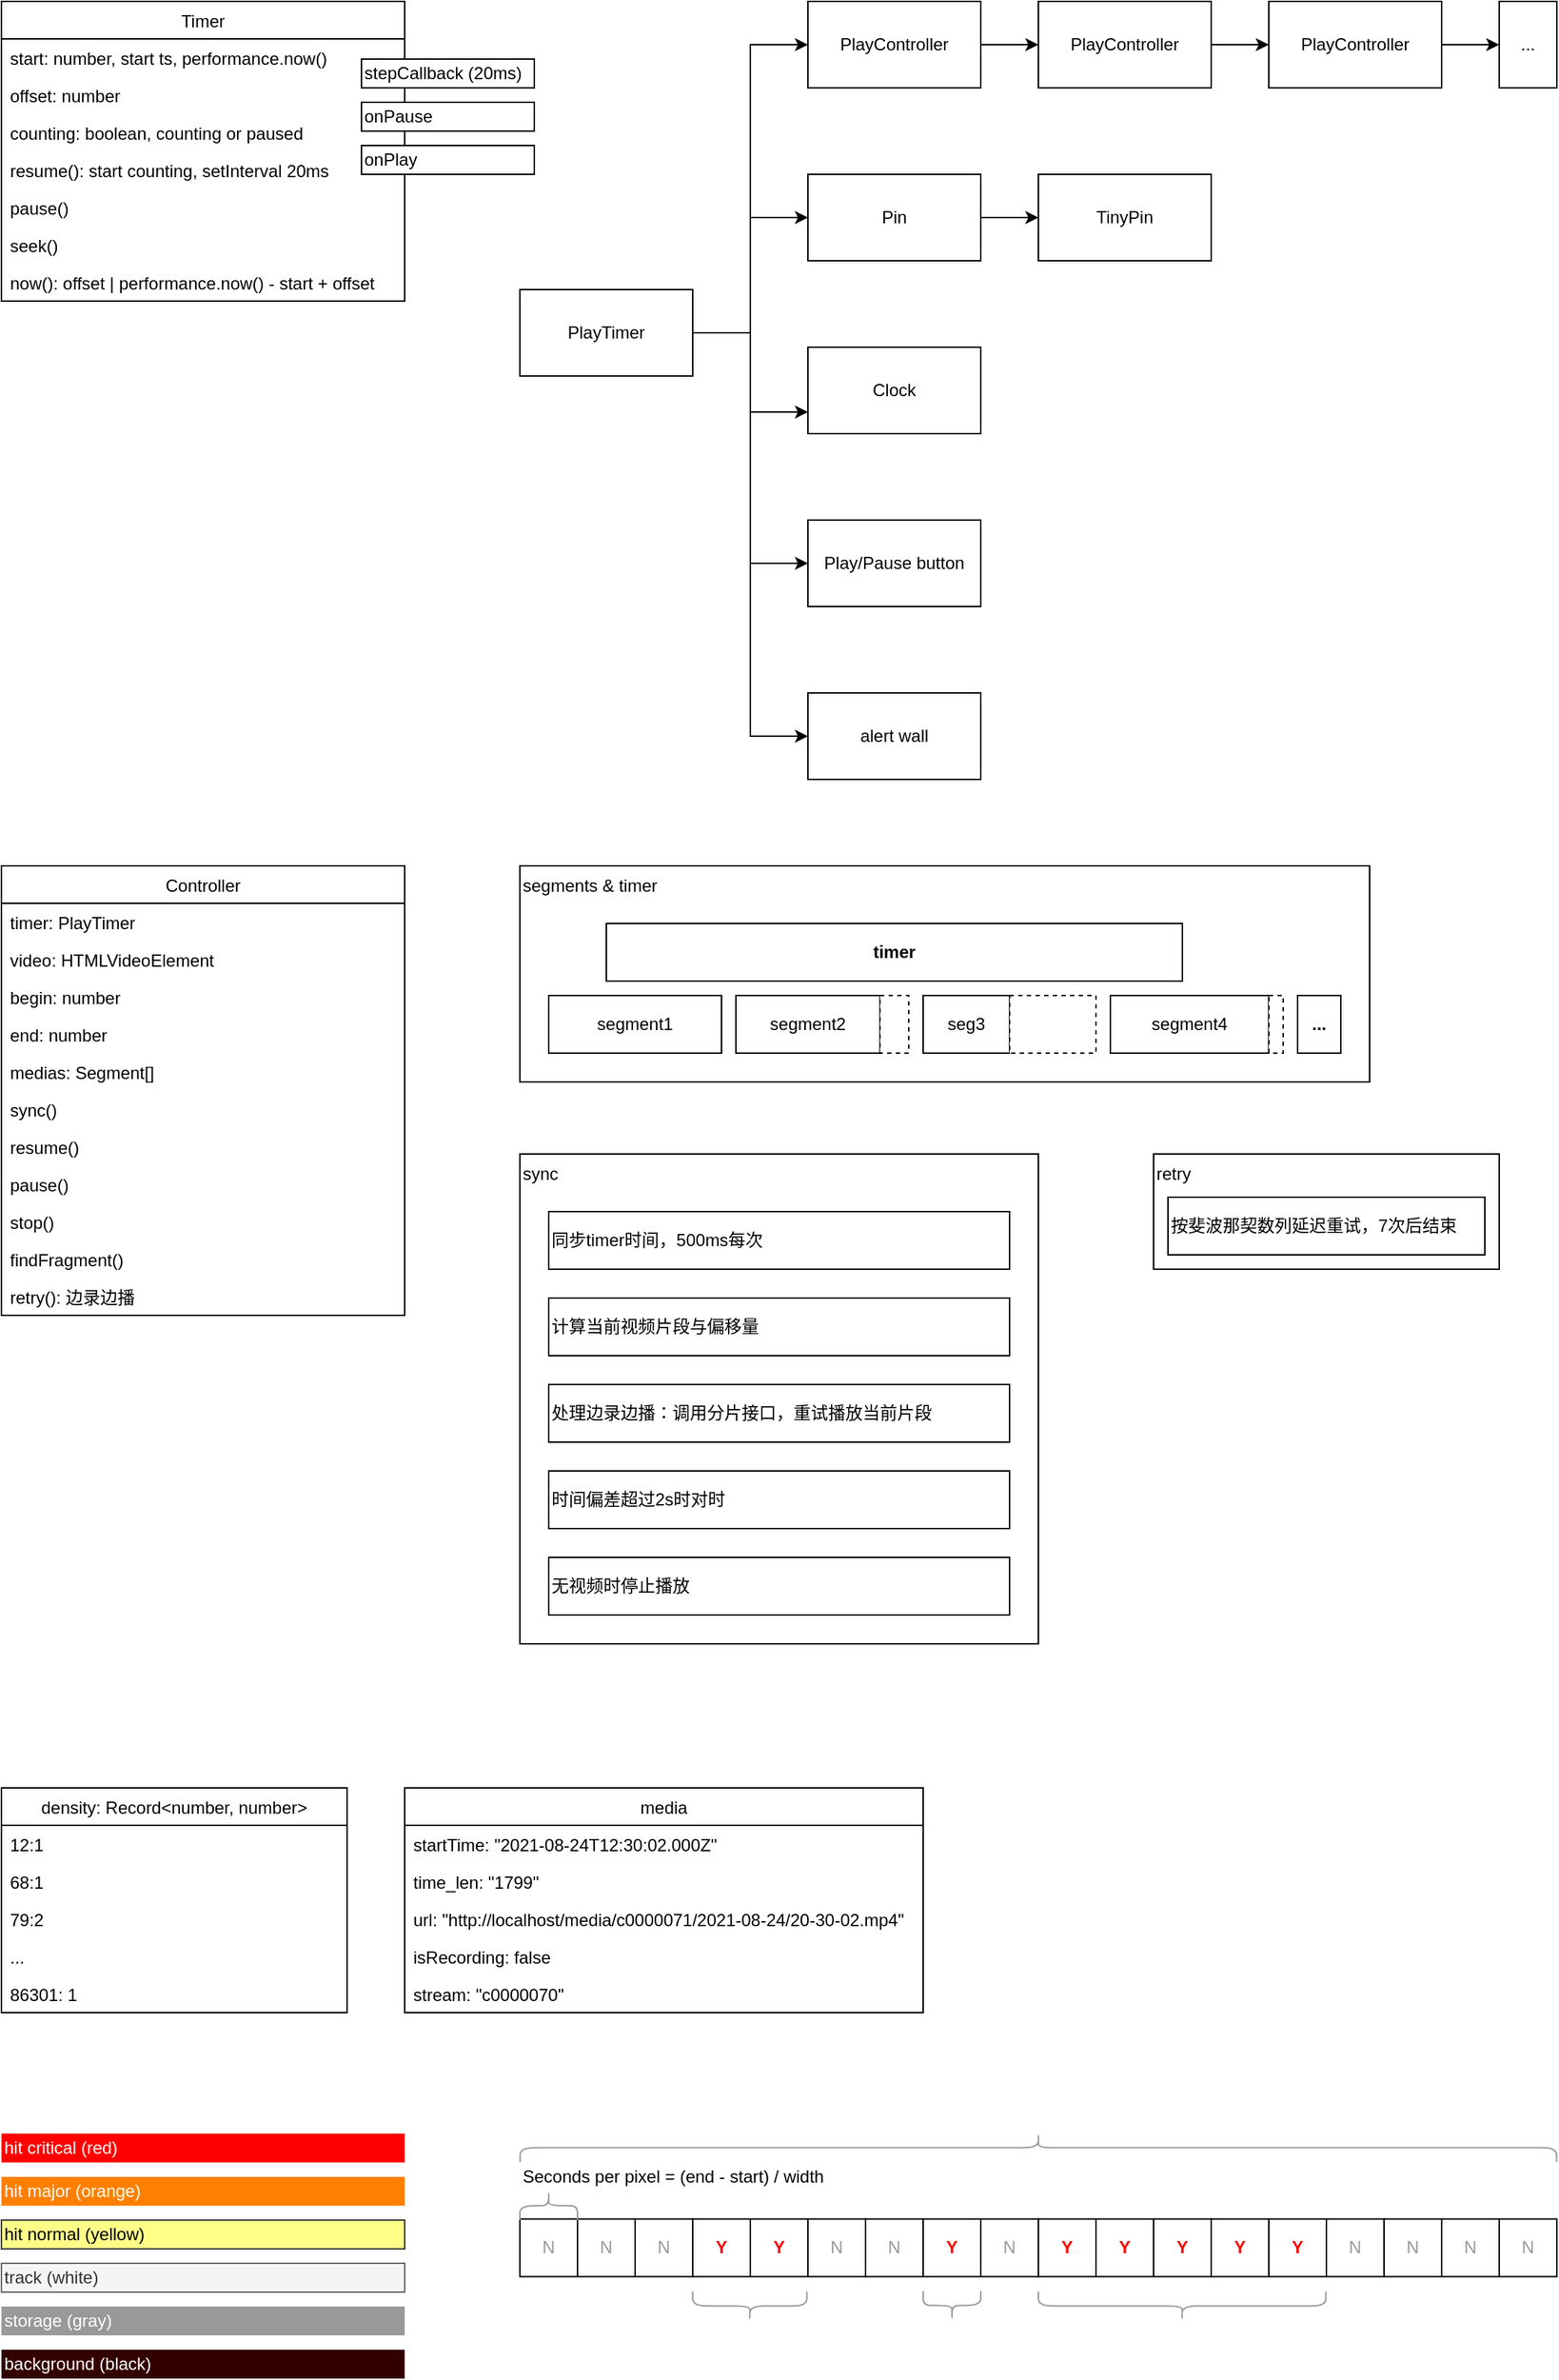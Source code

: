 <mxfile version="14.9.9" type="github">
  <diagram id="I86cSpwQ62qGLFOWYpd2" name="Page-1">
    <mxGraphModel dx="1398" dy="648" grid="1" gridSize="10" guides="1" tooltips="1" connect="1" arrows="1" fold="1" page="1" pageScale="1" pageWidth="850" pageHeight="1100" math="0" shadow="0">
      <root>
        <mxCell id="0" />
        <mxCell id="1" parent="0" />
        <mxCell id="WL5lXuzlwy6ZqoVY6RWY-153" value="segments &amp;amp; timer" style="rounded=0;whiteSpace=wrap;html=1;align=left;verticalAlign=top;" vertex="1" parent="1">
          <mxGeometry x="400" y="640" width="590" height="150" as="geometry" />
        </mxCell>
        <mxCell id="WL5lXuzlwy6ZqoVY6RWY-132" style="edgeStyle=orthogonalEdgeStyle;rounded=0;orthogonalLoop=1;jettySize=auto;html=1;entryX=0;entryY=0.5;entryDx=0;entryDy=0;" edge="1" parent="1" source="WL5lXuzlwy6ZqoVY6RWY-1" target="WL5lXuzlwy6ZqoVY6RWY-2">
          <mxGeometry relative="1" as="geometry" />
        </mxCell>
        <mxCell id="WL5lXuzlwy6ZqoVY6RWY-133" style="edgeStyle=orthogonalEdgeStyle;rounded=0;orthogonalLoop=1;jettySize=auto;html=1;entryX=0;entryY=0.75;entryDx=0;entryDy=0;" edge="1" parent="1" source="WL5lXuzlwy6ZqoVY6RWY-1" target="WL5lXuzlwy6ZqoVY6RWY-127">
          <mxGeometry relative="1" as="geometry" />
        </mxCell>
        <mxCell id="WL5lXuzlwy6ZqoVY6RWY-134" style="edgeStyle=orthogonalEdgeStyle;rounded=0;orthogonalLoop=1;jettySize=auto;html=1;entryX=0;entryY=0.5;entryDx=0;entryDy=0;" edge="1" parent="1" source="WL5lXuzlwy6ZqoVY6RWY-1" target="WL5lXuzlwy6ZqoVY6RWY-128">
          <mxGeometry relative="1" as="geometry" />
        </mxCell>
        <mxCell id="WL5lXuzlwy6ZqoVY6RWY-135" style="edgeStyle=orthogonalEdgeStyle;rounded=0;orthogonalLoop=1;jettySize=auto;html=1;entryX=0;entryY=0.5;entryDx=0;entryDy=0;" edge="1" parent="1" source="WL5lXuzlwy6ZqoVY6RWY-1" target="WL5lXuzlwy6ZqoVY6RWY-129">
          <mxGeometry relative="1" as="geometry" />
        </mxCell>
        <mxCell id="WL5lXuzlwy6ZqoVY6RWY-136" style="edgeStyle=orthogonalEdgeStyle;rounded=0;orthogonalLoop=1;jettySize=auto;html=1;entryX=0;entryY=0.5;entryDx=0;entryDy=0;" edge="1" parent="1" source="WL5lXuzlwy6ZqoVY6RWY-1" target="WL5lXuzlwy6ZqoVY6RWY-125">
          <mxGeometry relative="1" as="geometry" />
        </mxCell>
        <mxCell id="WL5lXuzlwy6ZqoVY6RWY-1" value="PlayTimer" style="rounded=0;whiteSpace=wrap;html=1;" vertex="1" parent="1">
          <mxGeometry x="400" y="240" width="120" height="60" as="geometry" />
        </mxCell>
        <mxCell id="WL5lXuzlwy6ZqoVY6RWY-137" style="edgeStyle=orthogonalEdgeStyle;rounded=0;orthogonalLoop=1;jettySize=auto;html=1;entryX=0;entryY=0.5;entryDx=0;entryDy=0;" edge="1" parent="1" source="WL5lXuzlwy6ZqoVY6RWY-2" target="WL5lXuzlwy6ZqoVY6RWY-122">
          <mxGeometry relative="1" as="geometry" />
        </mxCell>
        <mxCell id="WL5lXuzlwy6ZqoVY6RWY-2" value="PlayController" style="rounded=0;whiteSpace=wrap;html=1;" vertex="1" parent="1">
          <mxGeometry x="600" y="40" width="120" height="60" as="geometry" />
        </mxCell>
        <mxCell id="WL5lXuzlwy6ZqoVY6RWY-3" value="Timer" style="swimlane;fontStyle=0;childLayout=stackLayout;horizontal=1;startSize=26;horizontalStack=0;resizeParent=1;resizeParentMax=0;resizeLast=0;collapsible=1;marginBottom=0;" vertex="1" parent="1">
          <mxGeometry x="40" y="40" width="280" height="208" as="geometry" />
        </mxCell>
        <mxCell id="WL5lXuzlwy6ZqoVY6RWY-4" value="start: number, start ts, performance.now()" style="text;strokeColor=none;fillColor=none;align=left;verticalAlign=top;spacingLeft=4;spacingRight=4;overflow=hidden;rotatable=0;points=[[0,0.5],[1,0.5]];portConstraint=eastwest;" vertex="1" parent="WL5lXuzlwy6ZqoVY6RWY-3">
          <mxGeometry y="26" width="280" height="26" as="geometry" />
        </mxCell>
        <mxCell id="WL5lXuzlwy6ZqoVY6RWY-110" value="offset: number" style="text;strokeColor=none;fillColor=none;align=left;verticalAlign=top;spacingLeft=4;spacingRight=4;overflow=hidden;rotatable=0;points=[[0,0.5],[1,0.5]];portConstraint=eastwest;" vertex="1" parent="WL5lXuzlwy6ZqoVY6RWY-3">
          <mxGeometry y="52" width="280" height="26" as="geometry" />
        </mxCell>
        <mxCell id="WL5lXuzlwy6ZqoVY6RWY-5" value="counting: boolean, counting or paused" style="text;strokeColor=none;fillColor=none;align=left;verticalAlign=top;spacingLeft=4;spacingRight=4;overflow=hidden;rotatable=0;points=[[0,0.5],[1,0.5]];portConstraint=eastwest;" vertex="1" parent="WL5lXuzlwy6ZqoVY6RWY-3">
          <mxGeometry y="78" width="280" height="26" as="geometry" />
        </mxCell>
        <mxCell id="WL5lXuzlwy6ZqoVY6RWY-7" value="resume(): start counting, setInterval 20ms" style="text;strokeColor=none;fillColor=none;align=left;verticalAlign=top;spacingLeft=4;spacingRight=4;overflow=hidden;rotatable=0;points=[[0,0.5],[1,0.5]];portConstraint=eastwest;" vertex="1" parent="WL5lXuzlwy6ZqoVY6RWY-3">
          <mxGeometry y="104" width="280" height="26" as="geometry" />
        </mxCell>
        <mxCell id="WL5lXuzlwy6ZqoVY6RWY-8" value="pause()" style="text;strokeColor=none;fillColor=none;align=left;verticalAlign=top;spacingLeft=4;spacingRight=4;overflow=hidden;rotatable=0;points=[[0,0.5],[1,0.5]];portConstraint=eastwest;" vertex="1" parent="WL5lXuzlwy6ZqoVY6RWY-3">
          <mxGeometry y="130" width="280" height="26" as="geometry" />
        </mxCell>
        <mxCell id="WL5lXuzlwy6ZqoVY6RWY-9" value="seek()" style="text;strokeColor=none;fillColor=none;align=left;verticalAlign=top;spacingLeft=4;spacingRight=4;overflow=hidden;rotatable=0;points=[[0,0.5],[1,0.5]];portConstraint=eastwest;" vertex="1" parent="WL5lXuzlwy6ZqoVY6RWY-3">
          <mxGeometry y="156" width="280" height="26" as="geometry" />
        </mxCell>
        <mxCell id="WL5lXuzlwy6ZqoVY6RWY-6" value="now(): offset | performance.now() - start + offset" style="text;strokeColor=none;fillColor=none;align=left;verticalAlign=top;spacingLeft=4;spacingRight=4;overflow=hidden;rotatable=0;points=[[0,0.5],[1,0.5]];portConstraint=eastwest;" vertex="1" parent="WL5lXuzlwy6ZqoVY6RWY-3">
          <mxGeometry y="182" width="280" height="26" as="geometry" />
        </mxCell>
        <mxCell id="WL5lXuzlwy6ZqoVY6RWY-113" value="Controller" style="swimlane;fontStyle=0;childLayout=stackLayout;horizontal=1;startSize=26;horizontalStack=0;resizeParent=1;resizeParentMax=0;resizeLast=0;collapsible=1;marginBottom=0;" vertex="1" parent="1">
          <mxGeometry x="40" y="640" width="280" height="312" as="geometry" />
        </mxCell>
        <mxCell id="WL5lXuzlwy6ZqoVY6RWY-163" value="timer: PlayTimer" style="text;strokeColor=none;fillColor=none;align=left;verticalAlign=top;spacingLeft=4;spacingRight=4;overflow=hidden;rotatable=0;points=[[0,0.5],[1,0.5]];portConstraint=eastwest;" vertex="1" parent="WL5lXuzlwy6ZqoVY6RWY-113">
          <mxGeometry y="26" width="280" height="26" as="geometry" />
        </mxCell>
        <mxCell id="WL5lXuzlwy6ZqoVY6RWY-114" value="video: HTMLVideoElement" style="text;strokeColor=none;fillColor=none;align=left;verticalAlign=top;spacingLeft=4;spacingRight=4;overflow=hidden;rotatable=0;points=[[0,0.5],[1,0.5]];portConstraint=eastwest;" vertex="1" parent="WL5lXuzlwy6ZqoVY6RWY-113">
          <mxGeometry y="52" width="280" height="26" as="geometry" />
        </mxCell>
        <mxCell id="WL5lXuzlwy6ZqoVY6RWY-115" value="begin: number" style="text;strokeColor=none;fillColor=none;align=left;verticalAlign=top;spacingLeft=4;spacingRight=4;overflow=hidden;rotatable=0;points=[[0,0.5],[1,0.5]];portConstraint=eastwest;" vertex="1" parent="WL5lXuzlwy6ZqoVY6RWY-113">
          <mxGeometry y="78" width="280" height="26" as="geometry" />
        </mxCell>
        <mxCell id="WL5lXuzlwy6ZqoVY6RWY-116" value="end: number" style="text;strokeColor=none;fillColor=none;align=left;verticalAlign=top;spacingLeft=4;spacingRight=4;overflow=hidden;rotatable=0;points=[[0,0.5],[1,0.5]];portConstraint=eastwest;" vertex="1" parent="WL5lXuzlwy6ZqoVY6RWY-113">
          <mxGeometry y="104" width="280" height="26" as="geometry" />
        </mxCell>
        <mxCell id="WL5lXuzlwy6ZqoVY6RWY-162" value="medias: Segment[]" style="text;strokeColor=none;fillColor=none;align=left;verticalAlign=top;spacingLeft=4;spacingRight=4;overflow=hidden;rotatable=0;points=[[0,0.5],[1,0.5]];portConstraint=eastwest;" vertex="1" parent="WL5lXuzlwy6ZqoVY6RWY-113">
          <mxGeometry y="130" width="280" height="26" as="geometry" />
        </mxCell>
        <mxCell id="WL5lXuzlwy6ZqoVY6RWY-119" value="sync()" style="text;strokeColor=none;fillColor=none;align=left;verticalAlign=top;spacingLeft=4;spacingRight=4;overflow=hidden;rotatable=0;points=[[0,0.5],[1,0.5]];portConstraint=eastwest;" vertex="1" parent="WL5lXuzlwy6ZqoVY6RWY-113">
          <mxGeometry y="156" width="280" height="26" as="geometry" />
        </mxCell>
        <mxCell id="WL5lXuzlwy6ZqoVY6RWY-117" value="resume()" style="text;strokeColor=none;fillColor=none;align=left;verticalAlign=top;spacingLeft=4;spacingRight=4;overflow=hidden;rotatable=0;points=[[0,0.5],[1,0.5]];portConstraint=eastwest;" vertex="1" parent="WL5lXuzlwy6ZqoVY6RWY-113">
          <mxGeometry y="182" width="280" height="26" as="geometry" />
        </mxCell>
        <mxCell id="WL5lXuzlwy6ZqoVY6RWY-118" value="pause()" style="text;strokeColor=none;fillColor=none;align=left;verticalAlign=top;spacingLeft=4;spacingRight=4;overflow=hidden;rotatable=0;points=[[0,0.5],[1,0.5]];portConstraint=eastwest;" vertex="1" parent="WL5lXuzlwy6ZqoVY6RWY-113">
          <mxGeometry y="208" width="280" height="26" as="geometry" />
        </mxCell>
        <mxCell id="WL5lXuzlwy6ZqoVY6RWY-161" value="stop()" style="text;strokeColor=none;fillColor=none;align=left;verticalAlign=top;spacingLeft=4;spacingRight=4;overflow=hidden;rotatable=0;points=[[0,0.5],[1,0.5]];portConstraint=eastwest;" vertex="1" parent="WL5lXuzlwy6ZqoVY6RWY-113">
          <mxGeometry y="234" width="280" height="26" as="geometry" />
        </mxCell>
        <mxCell id="WL5lXuzlwy6ZqoVY6RWY-120" value="findFragment()" style="text;strokeColor=none;fillColor=none;align=left;verticalAlign=top;spacingLeft=4;spacingRight=4;overflow=hidden;rotatable=0;points=[[0,0.5],[1,0.5]];portConstraint=eastwest;" vertex="1" parent="WL5lXuzlwy6ZqoVY6RWY-113">
          <mxGeometry y="260" width="280" height="26" as="geometry" />
        </mxCell>
        <mxCell id="WL5lXuzlwy6ZqoVY6RWY-160" value="retry(): 边录边播" style="text;strokeColor=none;fillColor=none;align=left;verticalAlign=top;spacingLeft=4;spacingRight=4;overflow=hidden;rotatable=0;points=[[0,0.5],[1,0.5]];portConstraint=eastwest;" vertex="1" parent="WL5lXuzlwy6ZqoVY6RWY-113">
          <mxGeometry y="286" width="280" height="26" as="geometry" />
        </mxCell>
        <mxCell id="WL5lXuzlwy6ZqoVY6RWY-138" style="edgeStyle=orthogonalEdgeStyle;rounded=0;orthogonalLoop=1;jettySize=auto;html=1;entryX=0;entryY=0.5;entryDx=0;entryDy=0;" edge="1" parent="1" source="WL5lXuzlwy6ZqoVY6RWY-122" target="WL5lXuzlwy6ZqoVY6RWY-123">
          <mxGeometry relative="1" as="geometry" />
        </mxCell>
        <mxCell id="WL5lXuzlwy6ZqoVY6RWY-122" value="PlayController" style="rounded=0;whiteSpace=wrap;html=1;" vertex="1" parent="1">
          <mxGeometry x="760" y="40" width="120" height="60" as="geometry" />
        </mxCell>
        <mxCell id="WL5lXuzlwy6ZqoVY6RWY-139" style="edgeStyle=orthogonalEdgeStyle;rounded=0;orthogonalLoop=1;jettySize=auto;html=1;entryX=0;entryY=0.5;entryDx=0;entryDy=0;" edge="1" parent="1" source="WL5lXuzlwy6ZqoVY6RWY-123" target="WL5lXuzlwy6ZqoVY6RWY-124">
          <mxGeometry relative="1" as="geometry" />
        </mxCell>
        <mxCell id="WL5lXuzlwy6ZqoVY6RWY-123" value="PlayController" style="rounded=0;whiteSpace=wrap;html=1;" vertex="1" parent="1">
          <mxGeometry x="920" y="40" width="120" height="60" as="geometry" />
        </mxCell>
        <mxCell id="WL5lXuzlwy6ZqoVY6RWY-124" value="..." style="rounded=0;whiteSpace=wrap;html=1;" vertex="1" parent="1">
          <mxGeometry x="1080" y="40" width="40" height="60" as="geometry" />
        </mxCell>
        <mxCell id="WL5lXuzlwy6ZqoVY6RWY-140" style="edgeStyle=orthogonalEdgeStyle;rounded=0;orthogonalLoop=1;jettySize=auto;html=1;entryX=0;entryY=0.5;entryDx=0;entryDy=0;" edge="1" parent="1" source="WL5lXuzlwy6ZqoVY6RWY-125" target="WL5lXuzlwy6ZqoVY6RWY-126">
          <mxGeometry relative="1" as="geometry" />
        </mxCell>
        <mxCell id="WL5lXuzlwy6ZqoVY6RWY-125" value="Pin" style="rounded=0;whiteSpace=wrap;html=1;" vertex="1" parent="1">
          <mxGeometry x="600" y="160" width="120" height="60" as="geometry" />
        </mxCell>
        <mxCell id="WL5lXuzlwy6ZqoVY6RWY-126" value="TinyPin" style="rounded=0;whiteSpace=wrap;html=1;" vertex="1" parent="1">
          <mxGeometry x="760" y="160" width="120" height="60" as="geometry" />
        </mxCell>
        <mxCell id="WL5lXuzlwy6ZqoVY6RWY-127" value="Clock" style="rounded=0;whiteSpace=wrap;html=1;" vertex="1" parent="1">
          <mxGeometry x="600" y="280" width="120" height="60" as="geometry" />
        </mxCell>
        <mxCell id="WL5lXuzlwy6ZqoVY6RWY-128" value="Play/Pause button" style="rounded=0;whiteSpace=wrap;html=1;" vertex="1" parent="1">
          <mxGeometry x="600" y="400" width="120" height="60" as="geometry" />
        </mxCell>
        <mxCell id="WL5lXuzlwy6ZqoVY6RWY-129" value="alert wall" style="rounded=0;whiteSpace=wrap;html=1;" vertex="1" parent="1">
          <mxGeometry x="600" y="520" width="120" height="60" as="geometry" />
        </mxCell>
        <mxCell id="WL5lXuzlwy6ZqoVY6RWY-141" value="segment1" style="rounded=0;whiteSpace=wrap;html=1;fontStyle=0" vertex="1" parent="1">
          <mxGeometry x="420" y="730" width="120" height="40" as="geometry" />
        </mxCell>
        <mxCell id="WL5lXuzlwy6ZqoVY6RWY-142" value="&lt;span style=&quot;&quot;&gt;segment2&lt;/span&gt;" style="rounded=0;whiteSpace=wrap;html=1;fontStyle=0" vertex="1" parent="1">
          <mxGeometry x="550" y="730" width="100" height="40" as="geometry" />
        </mxCell>
        <mxCell id="WL5lXuzlwy6ZqoVY6RWY-143" value="&lt;span style=&quot;&quot;&gt;seg3&lt;/span&gt;" style="rounded=0;whiteSpace=wrap;html=1;fontStyle=0" vertex="1" parent="1">
          <mxGeometry x="680" y="730" width="60" height="40" as="geometry" />
        </mxCell>
        <mxCell id="WL5lXuzlwy6ZqoVY6RWY-144" value="&lt;span style=&quot;&quot;&gt;segment4&lt;/span&gt;" style="rounded=0;whiteSpace=wrap;html=1;fontStyle=0" vertex="1" parent="1">
          <mxGeometry x="810" y="730" width="110" height="40" as="geometry" />
        </mxCell>
        <mxCell id="WL5lXuzlwy6ZqoVY6RWY-145" value="" style="rounded=0;whiteSpace=wrap;html=1;dashed=1;" vertex="1" parent="1">
          <mxGeometry x="650" y="730" width="20" height="40" as="geometry" />
        </mxCell>
        <mxCell id="WL5lXuzlwy6ZqoVY6RWY-146" value="" style="rounded=0;whiteSpace=wrap;html=1;dashed=1;" vertex="1" parent="1">
          <mxGeometry x="740" y="730" width="60" height="40" as="geometry" />
        </mxCell>
        <mxCell id="WL5lXuzlwy6ZqoVY6RWY-147" value="" style="rounded=0;whiteSpace=wrap;html=1;dashed=1;" vertex="1" parent="1">
          <mxGeometry x="920" y="730" width="10" height="40" as="geometry" />
        </mxCell>
        <mxCell id="WL5lXuzlwy6ZqoVY6RWY-148" value="..." style="rounded=0;whiteSpace=wrap;html=1;fontStyle=1" vertex="1" parent="1">
          <mxGeometry x="940" y="730" width="30" height="40" as="geometry" />
        </mxCell>
        <mxCell id="WL5lXuzlwy6ZqoVY6RWY-149" value="timer" style="rounded=0;whiteSpace=wrap;html=1;fontStyle=1;align=center;spacingLeft=0;" vertex="1" parent="1">
          <mxGeometry x="460" y="680" width="400" height="40" as="geometry" />
        </mxCell>
        <mxCell id="WL5lXuzlwy6ZqoVY6RWY-155" value="stepCallback (20ms)" style="rounded=0;whiteSpace=wrap;html=1;align=left;verticalAlign=middle;" vertex="1" parent="1">
          <mxGeometry x="290" y="80" width="120" height="20" as="geometry" />
        </mxCell>
        <mxCell id="WL5lXuzlwy6ZqoVY6RWY-156" value="onPause" style="rounded=0;whiteSpace=wrap;html=1;align=left;verticalAlign=middle;" vertex="1" parent="1">
          <mxGeometry x="290" y="110" width="120" height="20" as="geometry" />
        </mxCell>
        <mxCell id="WL5lXuzlwy6ZqoVY6RWY-159" value="onPlay" style="rounded=0;whiteSpace=wrap;html=1;align=left;verticalAlign=middle;" vertex="1" parent="1">
          <mxGeometry x="290" y="140" width="120" height="20" as="geometry" />
        </mxCell>
        <mxCell id="WL5lXuzlwy6ZqoVY6RWY-164" value="sync" style="rounded=0;whiteSpace=wrap;html=1;align=left;verticalAlign=top;" vertex="1" parent="1">
          <mxGeometry x="400" y="840" width="360" height="340" as="geometry" />
        </mxCell>
        <mxCell id="WL5lXuzlwy6ZqoVY6RWY-165" value="同步timer时间，500ms每次" style="rounded=0;whiteSpace=wrap;html=1;align=left;verticalAlign=middle;" vertex="1" parent="1">
          <mxGeometry x="420" y="880" width="320" height="40" as="geometry" />
        </mxCell>
        <mxCell id="WL5lXuzlwy6ZqoVY6RWY-166" value="计算当前视频片段与偏移量" style="rounded=0;whiteSpace=wrap;html=1;align=left;verticalAlign=middle;" vertex="1" parent="1">
          <mxGeometry x="420" y="940" width="320" height="40" as="geometry" />
        </mxCell>
        <mxCell id="WL5lXuzlwy6ZqoVY6RWY-167" value="处理边录边播：调用分片接口，重试播放当前片段" style="rounded=0;whiteSpace=wrap;html=1;align=left;verticalAlign=middle;" vertex="1" parent="1">
          <mxGeometry x="420" y="1000" width="320" height="40" as="geometry" />
        </mxCell>
        <mxCell id="WL5lXuzlwy6ZqoVY6RWY-168" value="时间偏差超过2s时对时" style="rounded=0;whiteSpace=wrap;html=1;align=left;verticalAlign=middle;" vertex="1" parent="1">
          <mxGeometry x="420" y="1060" width="320" height="40" as="geometry" />
        </mxCell>
        <mxCell id="WL5lXuzlwy6ZqoVY6RWY-169" value="无视频时停止播放" style="rounded=0;whiteSpace=wrap;html=1;align=left;verticalAlign=middle;" vertex="1" parent="1">
          <mxGeometry x="420" y="1120" width="320" height="40" as="geometry" />
        </mxCell>
        <mxCell id="WL5lXuzlwy6ZqoVY6RWY-170" value="retry" style="rounded=0;whiteSpace=wrap;html=1;align=left;verticalAlign=top;" vertex="1" parent="1">
          <mxGeometry x="840" y="840" width="240" height="80" as="geometry" />
        </mxCell>
        <mxCell id="WL5lXuzlwy6ZqoVY6RWY-171" value="按斐波那契数列延迟重试，7次后结束" style="rounded=0;whiteSpace=wrap;html=1;align=left;verticalAlign=middle;" vertex="1" parent="1">
          <mxGeometry x="850" y="870" width="220" height="40" as="geometry" />
        </mxCell>
        <mxCell id="WL5lXuzlwy6ZqoVY6RWY-172" value="storage (gray)" style="rounded=0;whiteSpace=wrap;html=1;align=left;verticalAlign=middle;fontColor=#ffffff;strokeColor=none;fillColor=#999999;" vertex="1" parent="1">
          <mxGeometry x="40" y="1640" width="280" height="20" as="geometry" />
        </mxCell>
        <mxCell id="WL5lXuzlwy6ZqoVY6RWY-173" value="track (white)" style="rounded=0;whiteSpace=wrap;html=1;align=left;verticalAlign=middle;fillColor=#f5f5f5;strokeColor=#666666;fontColor=#333333;" vertex="1" parent="1">
          <mxGeometry x="40" y="1610" width="280" height="20" as="geometry" />
        </mxCell>
        <mxCell id="WL5lXuzlwy6ZqoVY6RWY-174" value="hit normal (yellow)" style="rounded=0;whiteSpace=wrap;html=1;align=left;verticalAlign=middle;fillColor=#ffff88;strokeColor=#36393d;" vertex="1" parent="1">
          <mxGeometry x="40" y="1580" width="280" height="20" as="geometry" />
        </mxCell>
        <mxCell id="WL5lXuzlwy6ZqoVY6RWY-175" value="hit critical (red)" style="rounded=0;whiteSpace=wrap;html=1;align=left;verticalAlign=middle;fontColor=#ffffff;strokeColor=none;fillColor=#FF0000;" vertex="1" parent="1">
          <mxGeometry x="40" y="1520" width="280" height="20" as="geometry" />
        </mxCell>
        <mxCell id="WL5lXuzlwy6ZqoVY6RWY-176" value="hit major (orange)" style="rounded=0;whiteSpace=wrap;html=1;align=left;verticalAlign=middle;fontColor=#ffffff;fillColor=#FF8000;strokeColor=none;" vertex="1" parent="1">
          <mxGeometry x="40" y="1550" width="280" height="20" as="geometry" />
        </mxCell>
        <mxCell id="WL5lXuzlwy6ZqoVY6RWY-177" value="background (black)" style="rounded=0;whiteSpace=wrap;html=1;align=left;verticalAlign=middle;fontColor=#ffffff;fillColor=#330000;strokeColor=none;" vertex="1" parent="1">
          <mxGeometry x="40" y="1670" width="280" height="20" as="geometry" />
        </mxCell>
        <mxCell id="WL5lXuzlwy6ZqoVY6RWY-191" value="" style="shape=table;html=1;whiteSpace=wrap;startSize=0;container=1;collapsible=0;childLayout=tableLayout;align=left;verticalAlign=middle;" vertex="1" parent="1">
          <mxGeometry x="400" y="1579.25" width="120" height="40" as="geometry" />
        </mxCell>
        <mxCell id="WL5lXuzlwy6ZqoVY6RWY-192" value="" style="shape=partialRectangle;html=1;whiteSpace=wrap;collapsible=0;dropTarget=0;pointerEvents=0;fillColor=none;top=0;left=0;bottom=0;right=0;points=[[0,0.5],[1,0.5]];portConstraint=eastwest;" vertex="1" parent="WL5lXuzlwy6ZqoVY6RWY-191">
          <mxGeometry width="120" height="40" as="geometry" />
        </mxCell>
        <mxCell id="WL5lXuzlwy6ZqoVY6RWY-193" value="N" style="shape=partialRectangle;html=1;whiteSpace=wrap;connectable=0;fillColor=none;top=0;left=0;bottom=0;right=0;overflow=hidden;pointerEvents=1;fontColor=#999999;" vertex="1" parent="WL5lXuzlwy6ZqoVY6RWY-192">
          <mxGeometry width="40" height="40" as="geometry" />
        </mxCell>
        <mxCell id="WL5lXuzlwy6ZqoVY6RWY-194" value="N" style="shape=partialRectangle;html=1;whiteSpace=wrap;connectable=0;fillColor=none;top=0;left=0;bottom=0;right=0;overflow=hidden;pointerEvents=1;fontColor=#999999;" vertex="1" parent="WL5lXuzlwy6ZqoVY6RWY-192">
          <mxGeometry x="40" width="40" height="40" as="geometry" />
        </mxCell>
        <mxCell id="WL5lXuzlwy6ZqoVY6RWY-195" value="N" style="shape=partialRectangle;html=1;whiteSpace=wrap;connectable=0;fillColor=none;top=0;left=0;bottom=0;right=0;overflow=hidden;pointerEvents=1;fontColor=#999999;" vertex="1" parent="WL5lXuzlwy6ZqoVY6RWY-192">
          <mxGeometry x="80" width="40" height="40" as="geometry" />
        </mxCell>
        <mxCell id="WL5lXuzlwy6ZqoVY6RWY-215" value="" style="shape=table;html=1;whiteSpace=wrap;startSize=0;container=1;collapsible=0;childLayout=tableLayout;align=left;verticalAlign=middle;" vertex="1" parent="1">
          <mxGeometry x="520" y="1579.25" width="120" height="40" as="geometry" />
        </mxCell>
        <mxCell id="WL5lXuzlwy6ZqoVY6RWY-216" value="" style="shape=partialRectangle;html=1;whiteSpace=wrap;collapsible=0;dropTarget=0;pointerEvents=0;fillColor=none;top=0;left=0;bottom=0;right=0;points=[[0,0.5],[1,0.5]];portConstraint=eastwest;" vertex="1" parent="WL5lXuzlwy6ZqoVY6RWY-215">
          <mxGeometry width="120" height="40" as="geometry" />
        </mxCell>
        <mxCell id="WL5lXuzlwy6ZqoVY6RWY-217" value="Y" style="shape=partialRectangle;html=1;whiteSpace=wrap;connectable=0;fillColor=none;top=0;left=0;bottom=0;right=0;overflow=hidden;pointerEvents=1;fontStyle=1;fontColor=#FF0000;" vertex="1" parent="WL5lXuzlwy6ZqoVY6RWY-216">
          <mxGeometry width="40" height="40" as="geometry" />
        </mxCell>
        <mxCell id="WL5lXuzlwy6ZqoVY6RWY-218" value="Y" style="shape=partialRectangle;html=1;whiteSpace=wrap;connectable=0;fillColor=none;top=0;left=0;bottom=0;right=0;overflow=hidden;pointerEvents=1;fontStyle=1;fontColor=#FF0000;" vertex="1" parent="WL5lXuzlwy6ZqoVY6RWY-216">
          <mxGeometry x="40" width="40" height="40" as="geometry" />
        </mxCell>
        <mxCell id="WL5lXuzlwy6ZqoVY6RWY-219" value="N" style="shape=partialRectangle;html=1;whiteSpace=wrap;connectable=0;fillColor=none;top=0;left=0;bottom=0;right=0;overflow=hidden;pointerEvents=1;fontColor=#999999;" vertex="1" parent="WL5lXuzlwy6ZqoVY6RWY-216">
          <mxGeometry x="80" width="40" height="40" as="geometry" />
        </mxCell>
        <mxCell id="WL5lXuzlwy6ZqoVY6RWY-220" value="" style="shape=table;html=1;whiteSpace=wrap;startSize=0;container=1;collapsible=0;childLayout=tableLayout;align=left;verticalAlign=middle;" vertex="1" parent="1">
          <mxGeometry x="640" y="1579.25" width="120" height="40" as="geometry" />
        </mxCell>
        <mxCell id="WL5lXuzlwy6ZqoVY6RWY-221" value="" style="shape=partialRectangle;html=1;whiteSpace=wrap;collapsible=0;dropTarget=0;pointerEvents=0;fillColor=none;top=0;left=0;bottom=0;right=0;points=[[0,0.5],[1,0.5]];portConstraint=eastwest;" vertex="1" parent="WL5lXuzlwy6ZqoVY6RWY-220">
          <mxGeometry width="120" height="40" as="geometry" />
        </mxCell>
        <mxCell id="WL5lXuzlwy6ZqoVY6RWY-222" value="&lt;font color=&quot;#999999&quot;&gt;N&lt;/font&gt;" style="shape=partialRectangle;html=1;whiteSpace=wrap;connectable=0;fillColor=none;top=0;left=0;bottom=0;right=0;overflow=hidden;pointerEvents=1;" vertex="1" parent="WL5lXuzlwy6ZqoVY6RWY-221">
          <mxGeometry width="40" height="40" as="geometry" />
        </mxCell>
        <mxCell id="WL5lXuzlwy6ZqoVY6RWY-223" value="Y" style="shape=partialRectangle;html=1;whiteSpace=wrap;connectable=0;fillColor=none;top=0;left=0;bottom=0;right=0;overflow=hidden;pointerEvents=1;fontStyle=1;fontColor=#FF0000;" vertex="1" parent="WL5lXuzlwy6ZqoVY6RWY-221">
          <mxGeometry x="40" width="40" height="40" as="geometry" />
        </mxCell>
        <mxCell id="WL5lXuzlwy6ZqoVY6RWY-224" value="N" style="shape=partialRectangle;html=1;whiteSpace=wrap;connectable=0;fillColor=none;top=0;left=0;bottom=0;right=0;overflow=hidden;pointerEvents=1;fontColor=#999999;" vertex="1" parent="WL5lXuzlwy6ZqoVY6RWY-221">
          <mxGeometry x="80" width="40" height="40" as="geometry" />
        </mxCell>
        <mxCell id="WL5lXuzlwy6ZqoVY6RWY-225" value="" style="shape=table;html=1;whiteSpace=wrap;startSize=0;container=1;collapsible=0;childLayout=tableLayout;align=left;verticalAlign=middle;fontStyle=0" vertex="1" parent="1">
          <mxGeometry x="760" y="1579.25" width="120" height="40" as="geometry" />
        </mxCell>
        <mxCell id="WL5lXuzlwy6ZqoVY6RWY-226" value="" style="shape=partialRectangle;html=1;whiteSpace=wrap;collapsible=0;dropTarget=0;pointerEvents=0;fillColor=none;top=0;left=0;bottom=0;right=0;points=[[0,0.5],[1,0.5]];portConstraint=eastwest;" vertex="1" parent="WL5lXuzlwy6ZqoVY6RWY-225">
          <mxGeometry width="120" height="40" as="geometry" />
        </mxCell>
        <mxCell id="WL5lXuzlwy6ZqoVY6RWY-227" value="Y" style="shape=partialRectangle;html=1;whiteSpace=wrap;connectable=0;fillColor=none;top=0;left=0;bottom=0;right=0;overflow=hidden;pointerEvents=1;fontStyle=1;fontColor=#FF0000;" vertex="1" parent="WL5lXuzlwy6ZqoVY6RWY-226">
          <mxGeometry width="40" height="40" as="geometry" />
        </mxCell>
        <mxCell id="WL5lXuzlwy6ZqoVY6RWY-228" value="Y" style="shape=partialRectangle;html=1;whiteSpace=wrap;connectable=0;fillColor=none;top=0;left=0;bottom=0;right=0;overflow=hidden;pointerEvents=1;fontStyle=1;fontColor=#FF0000;" vertex="1" parent="WL5lXuzlwy6ZqoVY6RWY-226">
          <mxGeometry x="40" width="40" height="40" as="geometry" />
        </mxCell>
        <mxCell id="WL5lXuzlwy6ZqoVY6RWY-229" value="Y" style="shape=partialRectangle;html=1;whiteSpace=wrap;connectable=0;fillColor=none;top=0;left=0;bottom=0;right=0;overflow=hidden;pointerEvents=1;fontStyle=1;fontColor=#FF0000;" vertex="1" parent="WL5lXuzlwy6ZqoVY6RWY-226">
          <mxGeometry x="80" width="40" height="40" as="geometry" />
        </mxCell>
        <mxCell id="WL5lXuzlwy6ZqoVY6RWY-230" value="" style="shape=table;html=1;whiteSpace=wrap;startSize=0;container=1;collapsible=0;childLayout=tableLayout;align=left;verticalAlign=middle;" vertex="1" parent="1">
          <mxGeometry x="880" y="1579.25" width="120" height="40" as="geometry" />
        </mxCell>
        <mxCell id="WL5lXuzlwy6ZqoVY6RWY-231" value="" style="shape=partialRectangle;html=1;whiteSpace=wrap;collapsible=0;dropTarget=0;pointerEvents=0;fillColor=none;top=0;left=0;bottom=0;right=0;points=[[0,0.5],[1,0.5]];portConstraint=eastwest;" vertex="1" parent="WL5lXuzlwy6ZqoVY6RWY-230">
          <mxGeometry width="120" height="40" as="geometry" />
        </mxCell>
        <mxCell id="WL5lXuzlwy6ZqoVY6RWY-232" value="Y" style="shape=partialRectangle;html=1;whiteSpace=wrap;connectable=0;fillColor=none;top=0;left=0;bottom=0;right=0;overflow=hidden;pointerEvents=1;fontStyle=1;fontColor=#FF0000;" vertex="1" parent="WL5lXuzlwy6ZqoVY6RWY-231">
          <mxGeometry width="40" height="40" as="geometry" />
        </mxCell>
        <mxCell id="WL5lXuzlwy6ZqoVY6RWY-233" value="Y" style="shape=partialRectangle;html=1;whiteSpace=wrap;connectable=0;fillColor=none;top=0;left=0;bottom=0;right=0;overflow=hidden;pointerEvents=1;fontStyle=1;fontColor=#FF0000;" vertex="1" parent="WL5lXuzlwy6ZqoVY6RWY-231">
          <mxGeometry x="40" width="40" height="40" as="geometry" />
        </mxCell>
        <mxCell id="WL5lXuzlwy6ZqoVY6RWY-234" value="N" style="shape=partialRectangle;html=1;whiteSpace=wrap;connectable=0;fillColor=none;top=0;left=0;bottom=0;right=0;overflow=hidden;pointerEvents=1;fontColor=#999999;" vertex="1" parent="WL5lXuzlwy6ZqoVY6RWY-231">
          <mxGeometry x="80" width="40" height="40" as="geometry" />
        </mxCell>
        <mxCell id="WL5lXuzlwy6ZqoVY6RWY-241" value="" style="shape=table;html=1;whiteSpace=wrap;startSize=0;container=1;collapsible=0;childLayout=tableLayout;align=left;verticalAlign=middle;" vertex="1" parent="1">
          <mxGeometry x="1000" y="1579.25" width="120" height="40" as="geometry" />
        </mxCell>
        <mxCell id="WL5lXuzlwy6ZqoVY6RWY-242" value="" style="shape=partialRectangle;html=1;whiteSpace=wrap;collapsible=0;dropTarget=0;pointerEvents=0;fillColor=none;top=0;left=0;bottom=0;right=0;points=[[0,0.5],[1,0.5]];portConstraint=eastwest;" vertex="1" parent="WL5lXuzlwy6ZqoVY6RWY-241">
          <mxGeometry width="120" height="40" as="geometry" />
        </mxCell>
        <mxCell id="WL5lXuzlwy6ZqoVY6RWY-243" value="N" style="shape=partialRectangle;html=1;whiteSpace=wrap;connectable=0;fillColor=none;top=0;left=0;bottom=0;right=0;overflow=hidden;pointerEvents=1;fontColor=#999999;" vertex="1" parent="WL5lXuzlwy6ZqoVY6RWY-242">
          <mxGeometry width="40" height="40" as="geometry" />
        </mxCell>
        <mxCell id="WL5lXuzlwy6ZqoVY6RWY-244" value="N" style="shape=partialRectangle;html=1;whiteSpace=wrap;connectable=0;fillColor=none;top=0;left=0;bottom=0;right=0;overflow=hidden;pointerEvents=1;fontColor=#999999;" vertex="1" parent="WL5lXuzlwy6ZqoVY6RWY-242">
          <mxGeometry x="40" width="40" height="40" as="geometry" />
        </mxCell>
        <mxCell id="WL5lXuzlwy6ZqoVY6RWY-245" value="N" style="shape=partialRectangle;html=1;whiteSpace=wrap;connectable=0;fillColor=none;top=0;left=0;bottom=0;right=0;overflow=hidden;pointerEvents=1;fontColor=#999999;" vertex="1" parent="WL5lXuzlwy6ZqoVY6RWY-242">
          <mxGeometry x="80" width="40" height="40" as="geometry" />
        </mxCell>
        <mxCell id="WL5lXuzlwy6ZqoVY6RWY-254" value="Seconds per pixel = (end - start) / width" style="text;html=1;strokeColor=none;fillColor=none;align=left;verticalAlign=middle;whiteSpace=wrap;rounded=0;" vertex="1" parent="1">
          <mxGeometry x="400" y="1539.81" width="240" height="20" as="geometry" />
        </mxCell>
        <mxCell id="WL5lXuzlwy6ZqoVY6RWY-257" value="" style="shape=curlyBracket;whiteSpace=wrap;html=1;rounded=1;flipH=1;fontColor=#000000;strokeColor=#999999;fillColor=#ffffff;align=left;verticalAlign=top;rotation=90;" vertex="1" parent="1">
          <mxGeometry x="549.63" y="1600" width="20" height="79.25" as="geometry" />
        </mxCell>
        <mxCell id="WL5lXuzlwy6ZqoVY6RWY-259" value="" style="shape=curlyBracket;whiteSpace=wrap;html=1;rounded=1;flipH=1;fontColor=#000000;strokeColor=#999999;fillColor=#ffffff;align=left;verticalAlign=top;rotation=90;" vertex="1" parent="1">
          <mxGeometry x="849.81" y="1539.81" width="20" height="199.62" as="geometry" />
        </mxCell>
        <mxCell id="WL5lXuzlwy6ZqoVY6RWY-260" value="" style="shape=curlyBracket;whiteSpace=wrap;html=1;rounded=1;flipH=1;fontColor=#000000;strokeColor=#999999;fillColor=#ffffff;align=left;verticalAlign=top;rotation=90;" vertex="1" parent="1">
          <mxGeometry x="690" y="1619.25" width="20" height="40" as="geometry" />
        </mxCell>
        <mxCell id="WL5lXuzlwy6ZqoVY6RWY-261" value="" style="shape=curlyBracket;whiteSpace=wrap;html=1;rounded=1;flipH=1;fontColor=#000000;strokeColor=#999999;fillColor=#ffffff;align=left;verticalAlign=top;rotation=-90;" vertex="1" parent="1">
          <mxGeometry x="410" y="1550" width="20" height="40" as="geometry" />
        </mxCell>
        <mxCell id="WL5lXuzlwy6ZqoVY6RWY-262" value="" style="shape=curlyBracket;whiteSpace=wrap;html=1;rounded=1;flipH=1;fontColor=#000000;strokeColor=#999999;fillColor=#ffffff;align=left;verticalAlign=top;rotation=-90;" vertex="1" parent="1">
          <mxGeometry x="750" y="1170" width="20" height="719.62" as="geometry" />
        </mxCell>
        <mxCell id="WL5lXuzlwy6ZqoVY6RWY-266" value="media" style="swimlane;fontStyle=0;childLayout=stackLayout;horizontal=1;startSize=26;horizontalStack=0;resizeParent=1;resizeParentMax=0;resizeLast=0;collapsible=1;marginBottom=0;" vertex="1" parent="1">
          <mxGeometry x="320" y="1280" width="360" height="156" as="geometry" />
        </mxCell>
        <mxCell id="WL5lXuzlwy6ZqoVY6RWY-267" value="startTime: &quot;2021-08-24T12:30:02.000Z&quot;" style="text;strokeColor=none;fillColor=none;align=left;verticalAlign=top;spacingLeft=4;spacingRight=4;overflow=hidden;rotatable=0;points=[[0,0.5],[1,0.5]];portConstraint=eastwest;" vertex="1" parent="WL5lXuzlwy6ZqoVY6RWY-266">
          <mxGeometry y="26" width="360" height="26" as="geometry" />
        </mxCell>
        <mxCell id="WL5lXuzlwy6ZqoVY6RWY-268" value="time_len: &quot;1799&quot;" style="text;strokeColor=none;fillColor=none;align=left;verticalAlign=top;spacingLeft=4;spacingRight=4;overflow=hidden;rotatable=0;points=[[0,0.5],[1,0.5]];portConstraint=eastwest;" vertex="1" parent="WL5lXuzlwy6ZqoVY6RWY-266">
          <mxGeometry y="52" width="360" height="26" as="geometry" />
        </mxCell>
        <mxCell id="WL5lXuzlwy6ZqoVY6RWY-269" value="url: &quot;http://localhost/media/c0000071/2021-08-24/20-30-02.mp4&quot;" style="text;strokeColor=none;fillColor=none;align=left;verticalAlign=top;spacingLeft=4;spacingRight=4;overflow=hidden;rotatable=0;points=[[0,0.5],[1,0.5]];portConstraint=eastwest;" vertex="1" parent="WL5lXuzlwy6ZqoVY6RWY-266">
          <mxGeometry y="78" width="360" height="26" as="geometry" />
        </mxCell>
        <mxCell id="WL5lXuzlwy6ZqoVY6RWY-270" value="isRecording: false" style="text;strokeColor=none;fillColor=none;align=left;verticalAlign=top;spacingLeft=4;spacingRight=4;overflow=hidden;rotatable=0;points=[[0,0.5],[1,0.5]];portConstraint=eastwest;" vertex="1" parent="WL5lXuzlwy6ZqoVY6RWY-266">
          <mxGeometry y="104" width="360" height="26" as="geometry" />
        </mxCell>
        <mxCell id="WL5lXuzlwy6ZqoVY6RWY-271" value="stream: &quot;c0000070&quot;" style="text;strokeColor=none;fillColor=none;align=left;verticalAlign=top;spacingLeft=4;spacingRight=4;overflow=hidden;rotatable=0;points=[[0,0.5],[1,0.5]];portConstraint=eastwest;" vertex="1" parent="WL5lXuzlwy6ZqoVY6RWY-266">
          <mxGeometry y="130" width="360" height="26" as="geometry" />
        </mxCell>
        <mxCell id="WL5lXuzlwy6ZqoVY6RWY-278" value="density: Record&lt;number, number&gt;" style="swimlane;fontStyle=0;childLayout=stackLayout;horizontal=1;startSize=26;horizontalStack=0;resizeParent=1;resizeParentMax=0;resizeLast=0;collapsible=1;marginBottom=0;" vertex="1" parent="1">
          <mxGeometry x="40" y="1280" width="240" height="156" as="geometry" />
        </mxCell>
        <mxCell id="WL5lXuzlwy6ZqoVY6RWY-279" value="12:1" style="text;strokeColor=none;fillColor=none;align=left;verticalAlign=top;spacingLeft=4;spacingRight=4;overflow=hidden;rotatable=0;points=[[0,0.5],[1,0.5]];portConstraint=eastwest;" vertex="1" parent="WL5lXuzlwy6ZqoVY6RWY-278">
          <mxGeometry y="26" width="240" height="26" as="geometry" />
        </mxCell>
        <mxCell id="WL5lXuzlwy6ZqoVY6RWY-281" value="68:1" style="text;strokeColor=none;fillColor=none;align=left;verticalAlign=top;spacingLeft=4;spacingRight=4;overflow=hidden;rotatable=0;points=[[0,0.5],[1,0.5]];portConstraint=eastwest;" vertex="1" parent="WL5lXuzlwy6ZqoVY6RWY-278">
          <mxGeometry y="52" width="240" height="26" as="geometry" />
        </mxCell>
        <mxCell id="WL5lXuzlwy6ZqoVY6RWY-282" value="79:2" style="text;strokeColor=none;fillColor=none;align=left;verticalAlign=top;spacingLeft=4;spacingRight=4;overflow=hidden;rotatable=0;points=[[0,0.5],[1,0.5]];portConstraint=eastwest;" vertex="1" parent="WL5lXuzlwy6ZqoVY6RWY-278">
          <mxGeometry y="78" width="240" height="26" as="geometry" />
        </mxCell>
        <mxCell id="WL5lXuzlwy6ZqoVY6RWY-284" value="..." style="text;strokeColor=none;fillColor=none;align=left;verticalAlign=top;spacingLeft=4;spacingRight=4;overflow=hidden;rotatable=0;points=[[0,0.5],[1,0.5]];portConstraint=eastwest;" vertex="1" parent="WL5lXuzlwy6ZqoVY6RWY-278">
          <mxGeometry y="104" width="240" height="26" as="geometry" />
        </mxCell>
        <mxCell id="WL5lXuzlwy6ZqoVY6RWY-283" value="86301: 1" style="text;strokeColor=none;fillColor=none;align=left;verticalAlign=top;spacingLeft=4;spacingRight=4;overflow=hidden;rotatable=0;points=[[0,0.5],[1,0.5]];portConstraint=eastwest;" vertex="1" parent="WL5lXuzlwy6ZqoVY6RWY-278">
          <mxGeometry y="130" width="240" height="26" as="geometry" />
        </mxCell>
      </root>
    </mxGraphModel>
  </diagram>
</mxfile>
